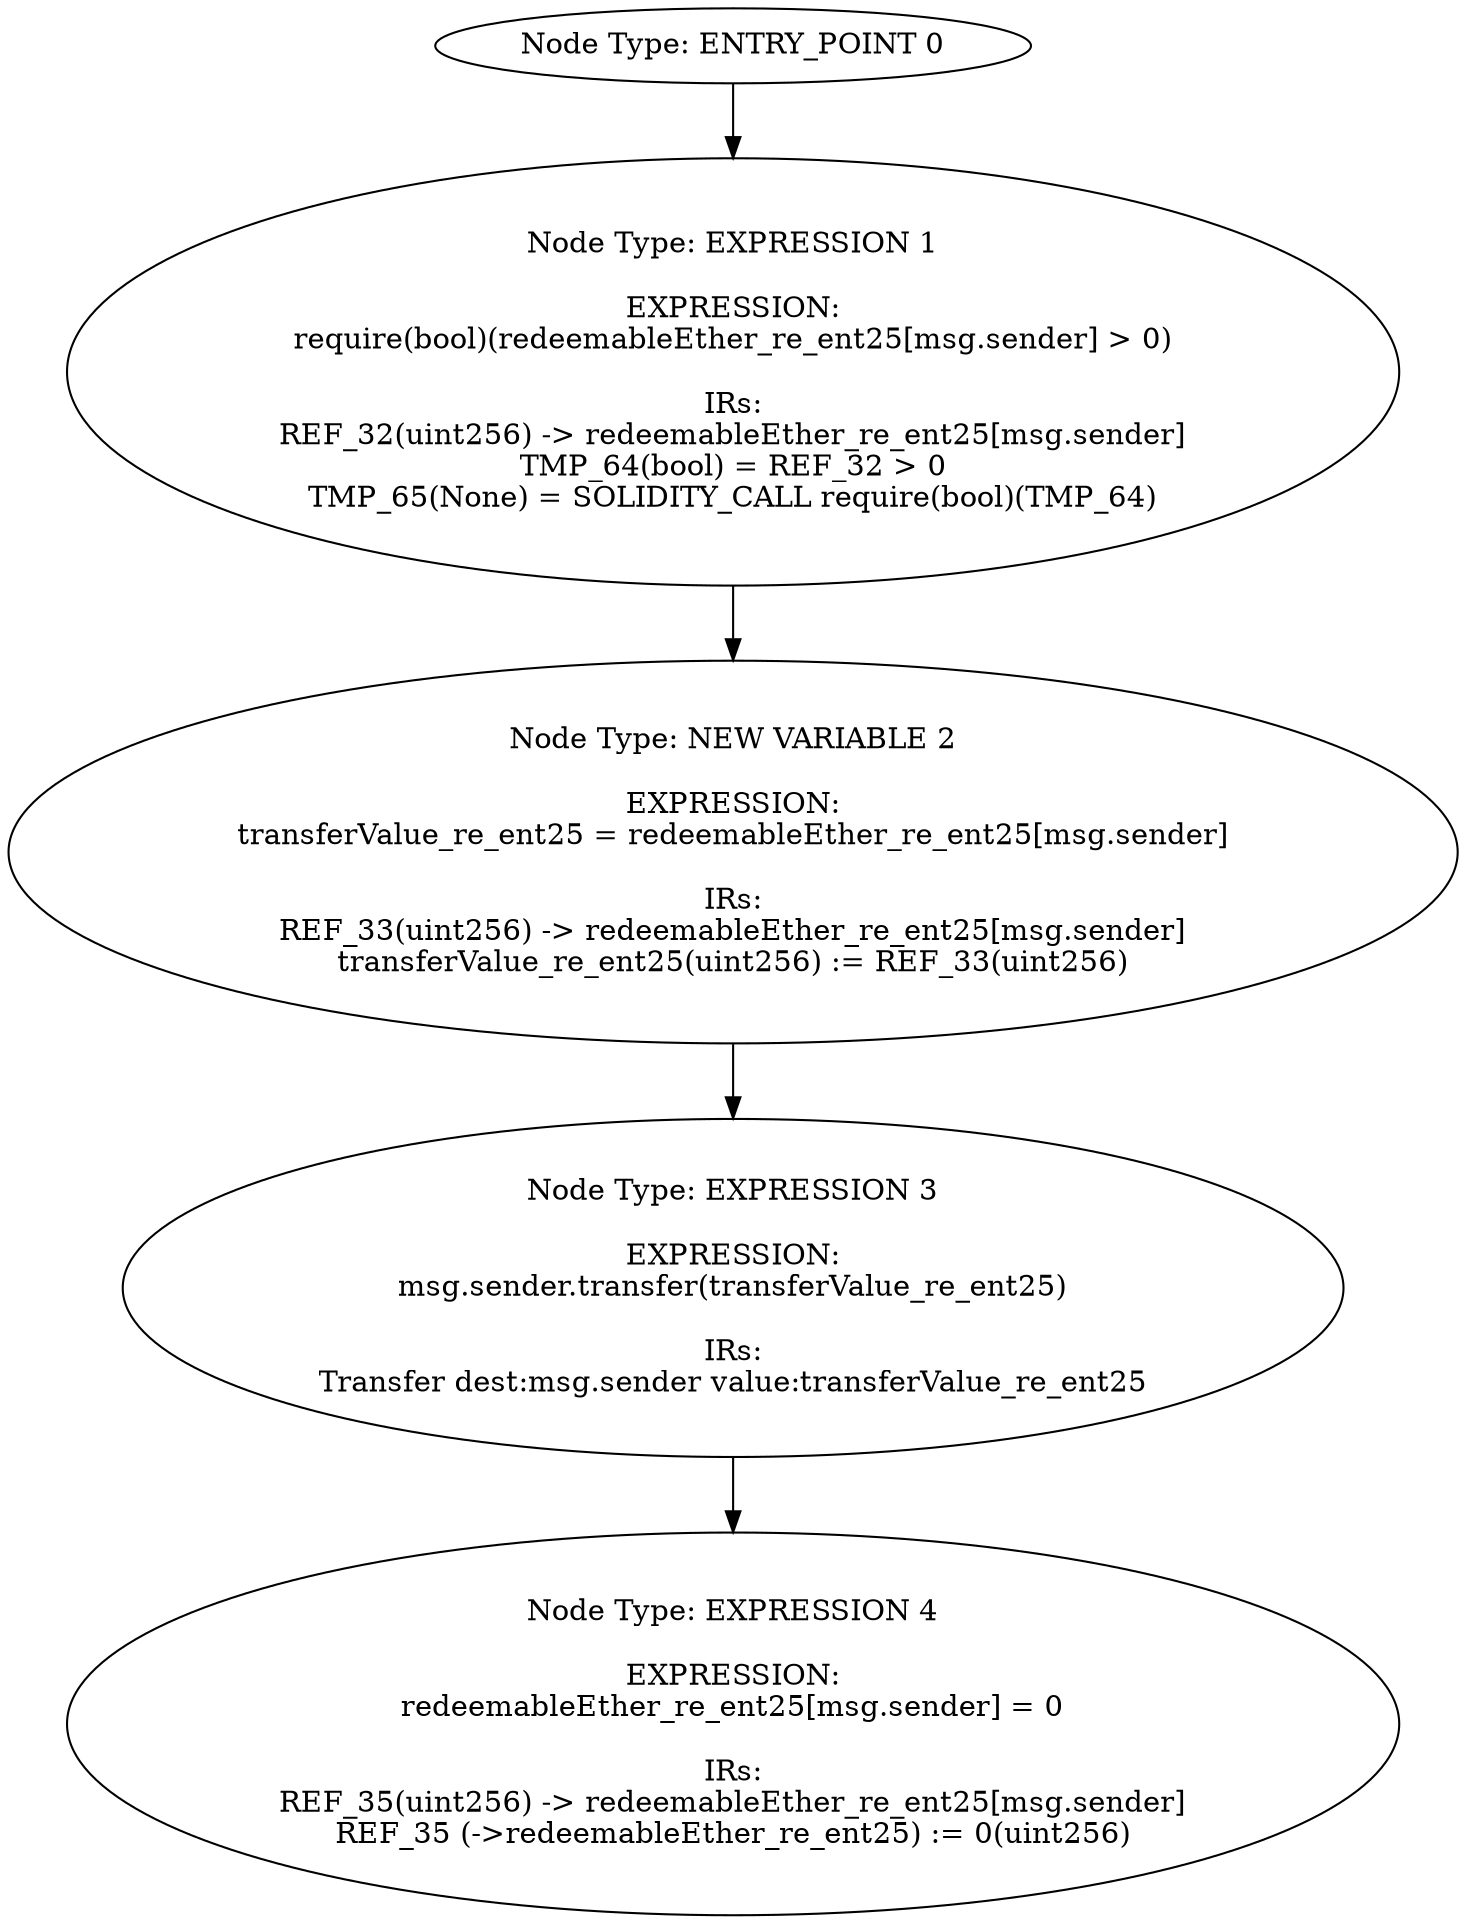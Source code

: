 digraph{
0[label="Node Type: ENTRY_POINT 0
"];
0->1;
1[label="Node Type: EXPRESSION 1

EXPRESSION:
require(bool)(redeemableEther_re_ent25[msg.sender] > 0)

IRs:
REF_32(uint256) -> redeemableEther_re_ent25[msg.sender]
TMP_64(bool) = REF_32 > 0
TMP_65(None) = SOLIDITY_CALL require(bool)(TMP_64)"];
1->2;
2[label="Node Type: NEW VARIABLE 2

EXPRESSION:
transferValue_re_ent25 = redeemableEther_re_ent25[msg.sender]

IRs:
REF_33(uint256) -> redeemableEther_re_ent25[msg.sender]
transferValue_re_ent25(uint256) := REF_33(uint256)"];
2->3;
3[label="Node Type: EXPRESSION 3

EXPRESSION:
msg.sender.transfer(transferValue_re_ent25)

IRs:
Transfer dest:msg.sender value:transferValue_re_ent25"];
3->4;
4[label="Node Type: EXPRESSION 4

EXPRESSION:
redeemableEther_re_ent25[msg.sender] = 0

IRs:
REF_35(uint256) -> redeemableEther_re_ent25[msg.sender]
REF_35 (->redeemableEther_re_ent25) := 0(uint256)"];
}
